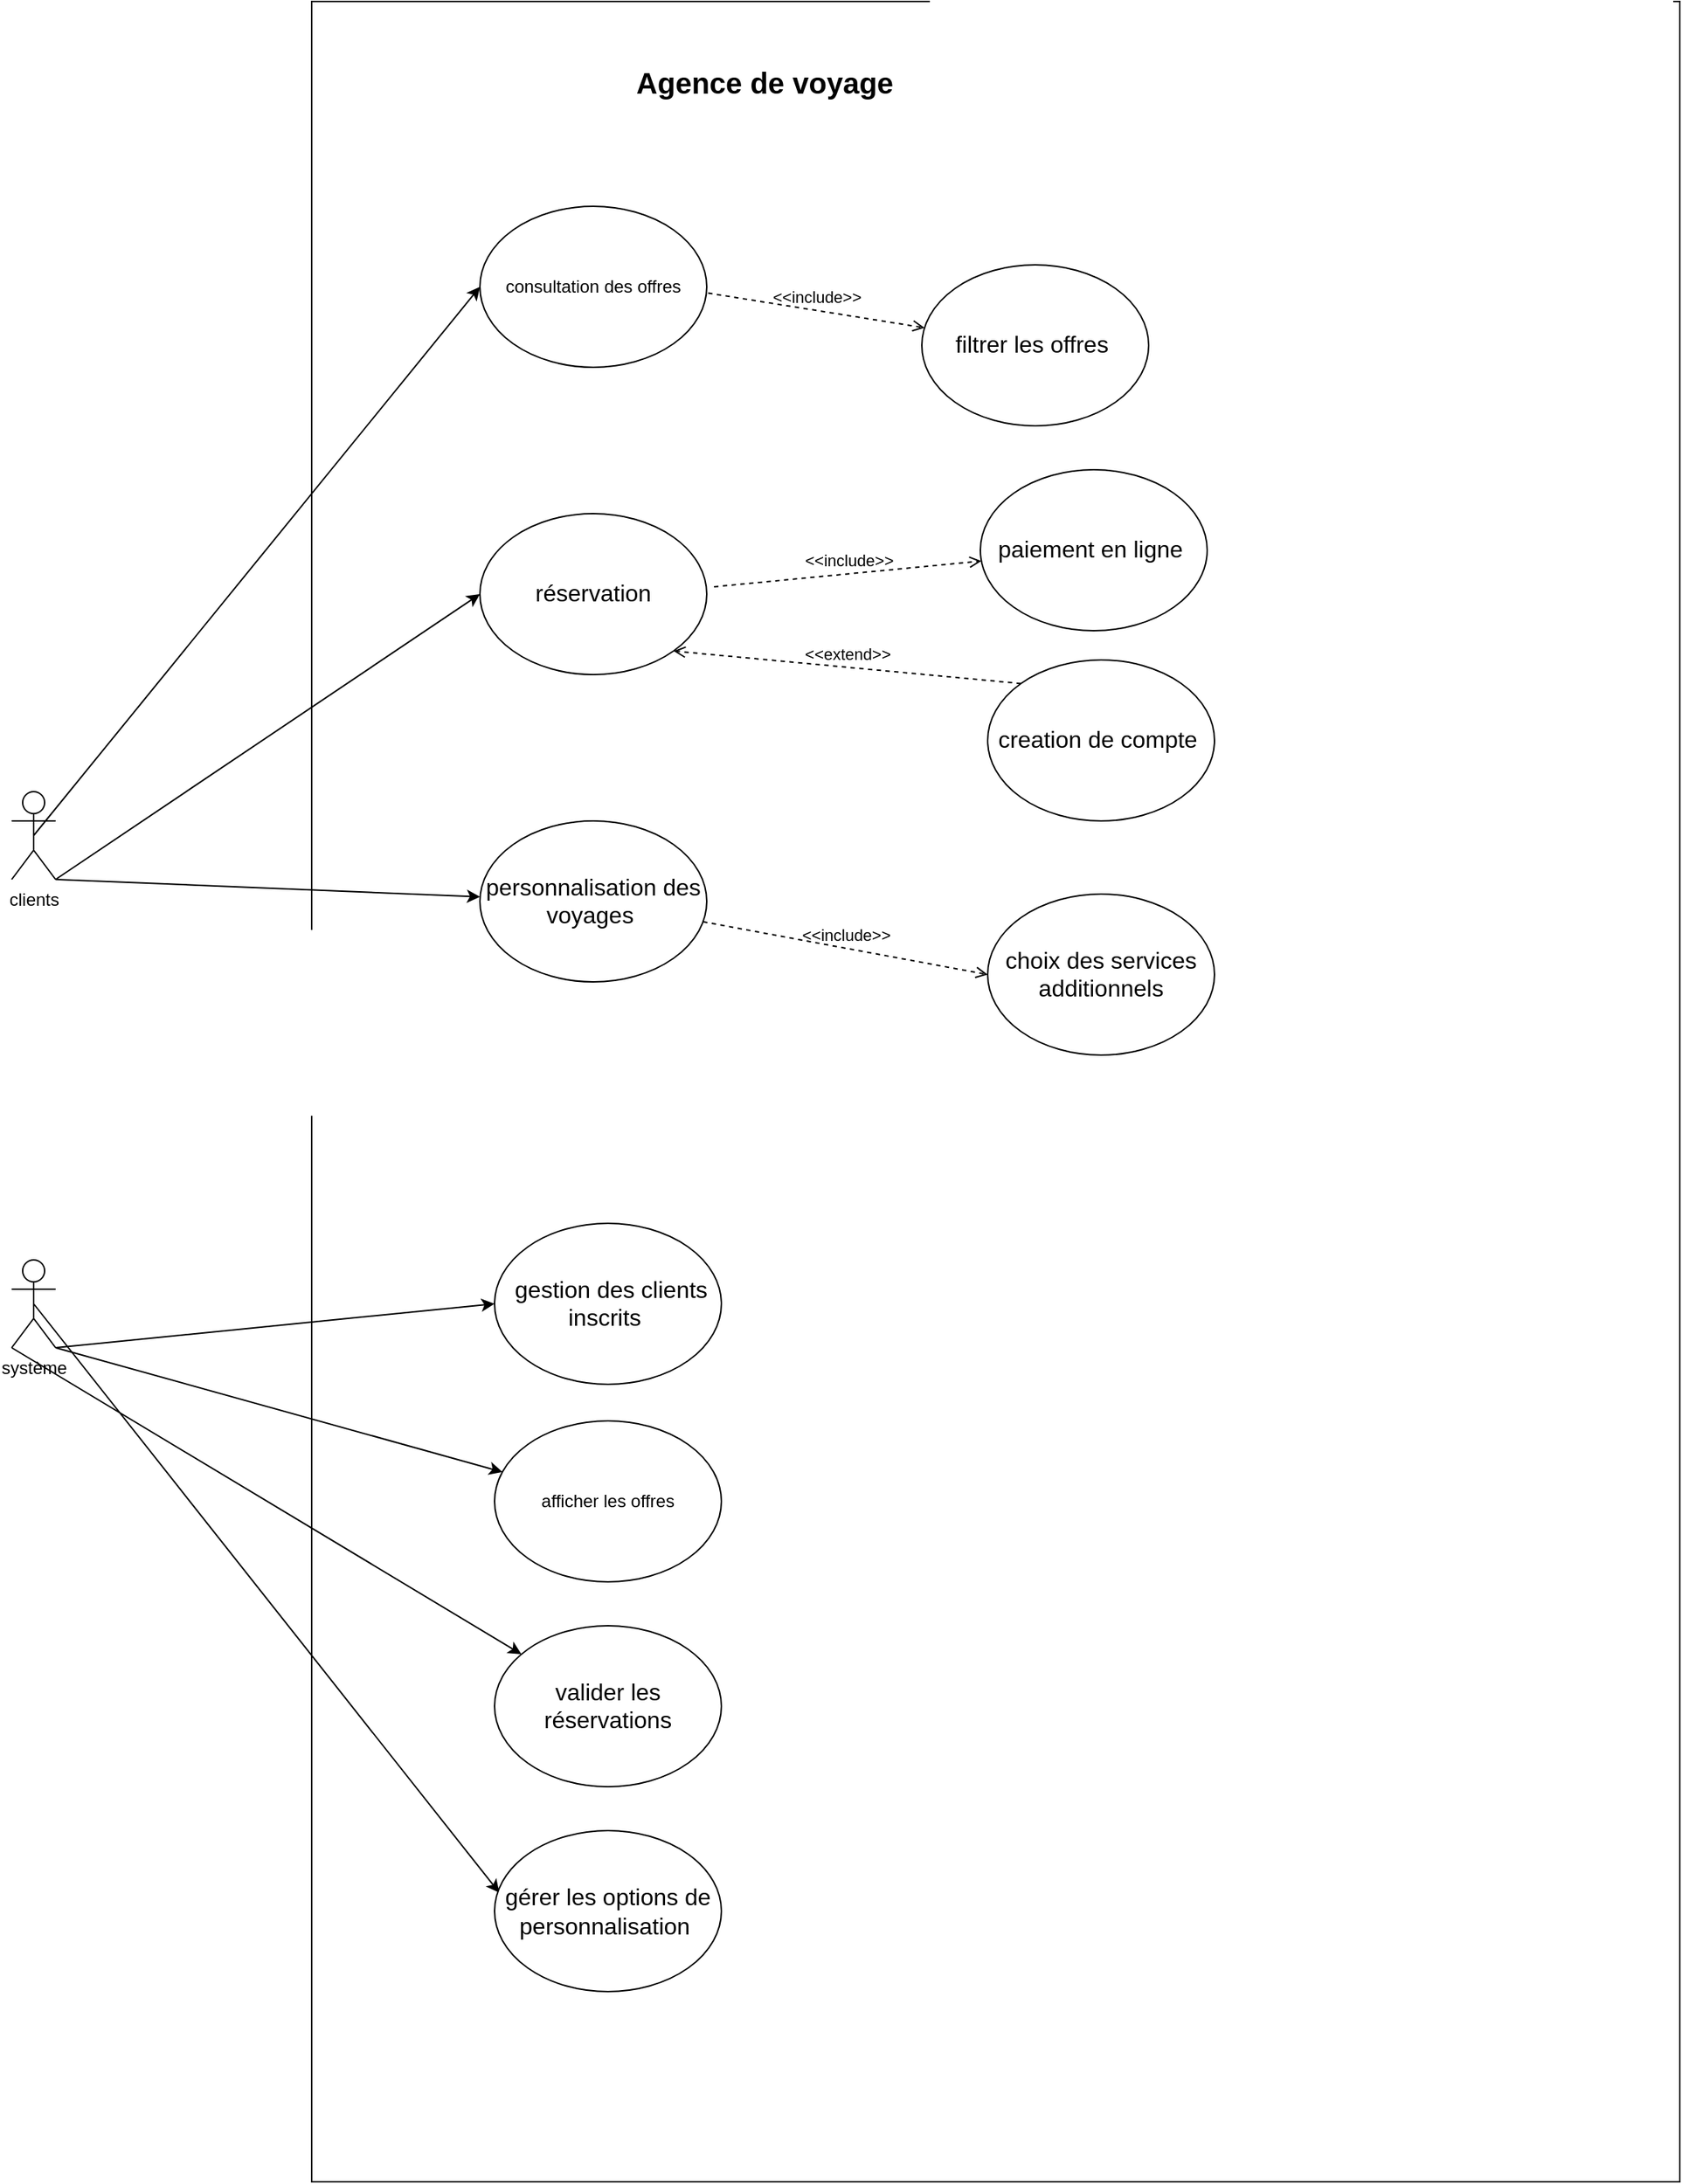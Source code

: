 <mxfile>
    <diagram id="cQFbkT8W87ExA1ZejMzS" name="Page-1">
        <mxGraphModel dx="924" dy="626" grid="1" gridSize="10" guides="1" tooltips="1" connect="1" arrows="1" fold="1" page="1" pageScale="1" pageWidth="850" pageHeight="1100" math="0" shadow="0">
            <root>
                <mxCell id="0"/>
                <mxCell id="1" parent="0"/>
                <mxCell id="4" value="" style="rounded=0;whiteSpace=wrap;html=1;" parent="1" vertex="1">
                    <mxGeometry x="265" y="80" width="935" height="1490" as="geometry"/>
                </mxCell>
                <mxCell id="5" value="&lt;b&gt;&lt;font style=&quot;font-size: 20px;&quot;&gt;Agence de voyage&amp;nbsp;&lt;/font&gt;&lt;/b&gt;" style="text;html=1;strokeColor=none;fillColor=none;align=center;verticalAlign=middle;whiteSpace=wrap;rounded=0;" parent="1" vertex="1">
                    <mxGeometry x="480" y="120" width="195" height="30" as="geometry"/>
                </mxCell>
                <mxCell id="6" value="clients" style="shape=umlActor;verticalLabelPosition=bottom;verticalAlign=top;html=1;outlineConnect=0;" parent="1" vertex="1">
                    <mxGeometry x="60" y="620" width="30" height="60" as="geometry"/>
                </mxCell>
                <mxCell id="53" style="edgeStyle=none;html=1;exitX=1;exitY=1;exitDx=0;exitDy=0;exitPerimeter=0;" edge="1" parent="1" source="7" target="45">
                    <mxGeometry relative="1" as="geometry"/>
                </mxCell>
                <mxCell id="54" style="edgeStyle=none;html=1;exitX=0;exitY=1;exitDx=0;exitDy=0;exitPerimeter=0;" edge="1" parent="1" source="7" target="51">
                    <mxGeometry relative="1" as="geometry"/>
                </mxCell>
                <mxCell id="55" style="edgeStyle=none;html=1;exitX=0.5;exitY=0.5;exitDx=0;exitDy=0;exitPerimeter=0;entryX=0.021;entryY=0.386;entryDx=0;entryDy=0;entryPerimeter=0;" edge="1" parent="1" source="7" target="52">
                    <mxGeometry relative="1" as="geometry"/>
                </mxCell>
                <mxCell id="7" value="système" style="shape=umlActor;verticalLabelPosition=bottom;verticalAlign=top;html=1;outlineConnect=0;" parent="1" vertex="1">
                    <mxGeometry x="60" y="940" width="30" height="60" as="geometry"/>
                </mxCell>
                <mxCell id="8" value="&lt;span style=&quot;font-size: 12pt; line-height: 115%; font-family: Aptos, sans-serif;&quot; lang=&quot;FR&quot;&gt;&amp;nbsp;gestion des clients inscrits&amp;nbsp;&lt;/span&gt;" style="ellipse;whiteSpace=wrap;html=1;" parent="1" vertex="1">
                    <mxGeometry x="390" y="915" width="155" height="110" as="geometry"/>
                </mxCell>
                <mxCell id="11" value="&lt;br&gt;&lt;span lang=&quot;FR&quot;&gt;&amp;nbsp; &amp;nbsp;&lt;br&gt;consultation des offres &lt;/span&gt;&lt;br&gt;&lt;br&gt;&lt;br&gt;" style="ellipse;whiteSpace=wrap;html=1;" parent="1" vertex="1">
                    <mxGeometry x="380" y="220" width="155" height="110" as="geometry"/>
                </mxCell>
                <mxCell id="12" value="&lt;span style=&quot;font-size: 12pt; line-height: 115%; font-family: Aptos, sans-serif;&quot; lang=&quot;FR&quot;&gt;réservation&lt;/span&gt;" style="ellipse;whiteSpace=wrap;html=1;" parent="1" vertex="1">
                    <mxGeometry x="380" y="430" width="155" height="110" as="geometry"/>
                </mxCell>
                <mxCell id="13" value="&lt;span style=&quot;font-size: 12pt; line-height: 115%; font-family: Aptos, sans-serif;&quot; lang=&quot;FR&quot;&gt;personnalisation des voyages&amp;nbsp;&lt;/span&gt;" style="ellipse;whiteSpace=wrap;html=1;" parent="1" vertex="1">
                    <mxGeometry x="380" y="640" width="155" height="110" as="geometry"/>
                </mxCell>
                <mxCell id="16" value="" style="endArrow=classic;html=1;fontSize=20;exitX=0.5;exitY=0.5;exitDx=0;exitDy=0;exitPerimeter=0;entryX=0;entryY=0.5;entryDx=0;entryDy=0;" parent="1" source="6" target="11" edge="1">
                    <mxGeometry width="50" height="50" relative="1" as="geometry">
                        <mxPoint x="310" y="620" as="sourcePoint"/>
                        <mxPoint x="360" y="580" as="targetPoint"/>
                        <Array as="points"/>
                    </mxGeometry>
                </mxCell>
                <mxCell id="21" value="" style="endArrow=classic;html=1;fontSize=20;exitX=1;exitY=1;exitDx=0;exitDy=0;exitPerimeter=0;entryX=0;entryY=0.5;entryDx=0;entryDy=0;" parent="1" source="6" edge="1" target="12">
                    <mxGeometry width="50" height="50" relative="1" as="geometry">
                        <mxPoint x="290" y="420" as="sourcePoint"/>
                        <mxPoint x="390" y="640" as="targetPoint"/>
                    </mxGeometry>
                </mxCell>
                <mxCell id="22" value="" style="endArrow=classic;html=1;fontSize=20;" parent="1" target="13" edge="1">
                    <mxGeometry width="50" height="50" relative="1" as="geometry">
                        <mxPoint x="90" y="680" as="sourcePoint"/>
                        <mxPoint x="340" y="650" as="targetPoint"/>
                    </mxGeometry>
                </mxCell>
                <mxCell id="23" value="" style="endArrow=classic;html=1;fontSize=20;entryX=0;entryY=0.5;entryDx=0;entryDy=0;exitX=1;exitY=1;exitDx=0;exitDy=0;exitPerimeter=0;" parent="1" source="7" target="8" edge="1">
                    <mxGeometry width="50" height="50" relative="1" as="geometry">
                        <mxPoint x="1070" y="590" as="sourcePoint"/>
                        <mxPoint x="520" y="700" as="targetPoint"/>
                        <Array as="points"/>
                    </mxGeometry>
                </mxCell>
                <mxCell id="25" value="&lt;span style=&quot;font-size: 12pt; line-height: 115%; font-family: Aptos, sans-serif;&quot; lang=&quot;FR&quot;&gt;filtrer les offres&amp;nbsp;&lt;/span&gt;" style="ellipse;whiteSpace=wrap;html=1;" parent="1" vertex="1">
                    <mxGeometry x="682" y="260" width="155" height="110" as="geometry"/>
                </mxCell>
                <mxCell id="26" value="&lt;span style=&quot;font-size: 12pt; line-height: 115%; font-family: Aptos, sans-serif;&quot; lang=&quot;FR&quot;&gt;paiement en ligne&amp;nbsp;&lt;/span&gt;" style="ellipse;whiteSpace=wrap;html=1;" parent="1" vertex="1">
                    <mxGeometry x="722" y="400" width="155" height="110" as="geometry"/>
                </mxCell>
                <mxCell id="27" value="&lt;span style=&quot;font-size: 12pt; line-height: 115%; font-family: Aptos, sans-serif;&quot; lang=&quot;FR&quot;&gt;creation de compte&amp;nbsp;&lt;/span&gt;" style="ellipse;whiteSpace=wrap;html=1;" parent="1" vertex="1">
                    <mxGeometry x="727" y="530" width="155" height="110" as="geometry"/>
                </mxCell>
                <mxCell id="28" value="&lt;span style=&quot;font-size: 12pt; line-height: 115%; font-family: Aptos, sans-serif;&quot; lang=&quot;FR&quot;&gt;choix des services additionnels&lt;/span&gt;" style="ellipse;whiteSpace=wrap;html=1;" parent="1" vertex="1">
                    <mxGeometry x="727" y="690" width="155" height="110" as="geometry"/>
                </mxCell>
                <mxCell id="45" value="afficher les offres" style="ellipse;whiteSpace=wrap;html=1;" vertex="1" parent="1">
                    <mxGeometry x="390" y="1050" width="155" height="110" as="geometry"/>
                </mxCell>
                <mxCell id="51" value="&lt;span style=&quot;font-size: 12pt; line-height: 115%; font-family: Aptos, sans-serif;&quot; lang=&quot;FR&quot;&gt;valider les réservations&lt;/span&gt;" style="ellipse;whiteSpace=wrap;html=1;" vertex="1" parent="1">
                    <mxGeometry x="390" y="1190" width="155" height="110" as="geometry"/>
                </mxCell>
                <mxCell id="52" value="&lt;font face=&quot;Aptos, sans-serif&quot;&gt;&lt;span style=&quot;font-size: 16px;&quot;&gt;gérer les options de personnalisation&amp;nbsp;&lt;/span&gt;&lt;/font&gt;" style="ellipse;whiteSpace=wrap;html=1;" vertex="1" parent="1">
                    <mxGeometry x="390" y="1330" width="155" height="110" as="geometry"/>
                </mxCell>
                <mxCell id="58" value="&amp;lt;&amp;lt;include&amp;gt;&amp;gt;" style="html=1;verticalAlign=bottom;labelBackgroundColor=none;endArrow=open;endFill=0;dashed=1;exitX=1.006;exitY=0.539;exitDx=0;exitDy=0;exitPerimeter=0;" edge="1" parent="1" source="11" target="25">
                    <mxGeometry width="160" relative="1" as="geometry">
                        <mxPoint x="560" y="430" as="sourcePoint"/>
                        <mxPoint x="720" y="430" as="targetPoint"/>
                    </mxGeometry>
                </mxCell>
                <mxCell id="59" value="&amp;lt;&amp;lt;include&amp;gt;&amp;gt;" style="html=1;verticalAlign=bottom;labelBackgroundColor=none;endArrow=open;endFill=0;dashed=1;" edge="1" parent="1" target="26">
                    <mxGeometry width="160" relative="1" as="geometry">
                        <mxPoint x="540" y="480" as="sourcePoint"/>
                        <mxPoint x="700" y="480" as="targetPoint"/>
                    </mxGeometry>
                </mxCell>
                <mxCell id="60" value="&amp;lt;&amp;lt;extend&amp;gt;&amp;gt;" style="html=1;verticalAlign=bottom;labelBackgroundColor=none;endArrow=open;endFill=0;dashed=1;entryX=1;entryY=1;entryDx=0;entryDy=0;exitX=0;exitY=0;exitDx=0;exitDy=0;" edge="1" parent="1" source="27" target="12">
                    <mxGeometry width="160" relative="1" as="geometry">
                        <mxPoint x="550" y="650" as="sourcePoint"/>
                        <mxPoint x="710" y="650" as="targetPoint"/>
                    </mxGeometry>
                </mxCell>
                <mxCell id="62" value="&amp;lt;&amp;lt;include&amp;gt;&amp;gt;" style="html=1;verticalAlign=bottom;labelBackgroundColor=none;endArrow=open;endFill=0;dashed=1;entryX=0;entryY=0.5;entryDx=0;entryDy=0;" edge="1" parent="1" source="13" target="28">
                    <mxGeometry width="160" relative="1" as="geometry">
                        <mxPoint x="540" y="720" as="sourcePoint"/>
                        <mxPoint x="700" y="720" as="targetPoint"/>
                    </mxGeometry>
                </mxCell>
            </root>
        </mxGraphModel>
    </diagram>
</mxfile>